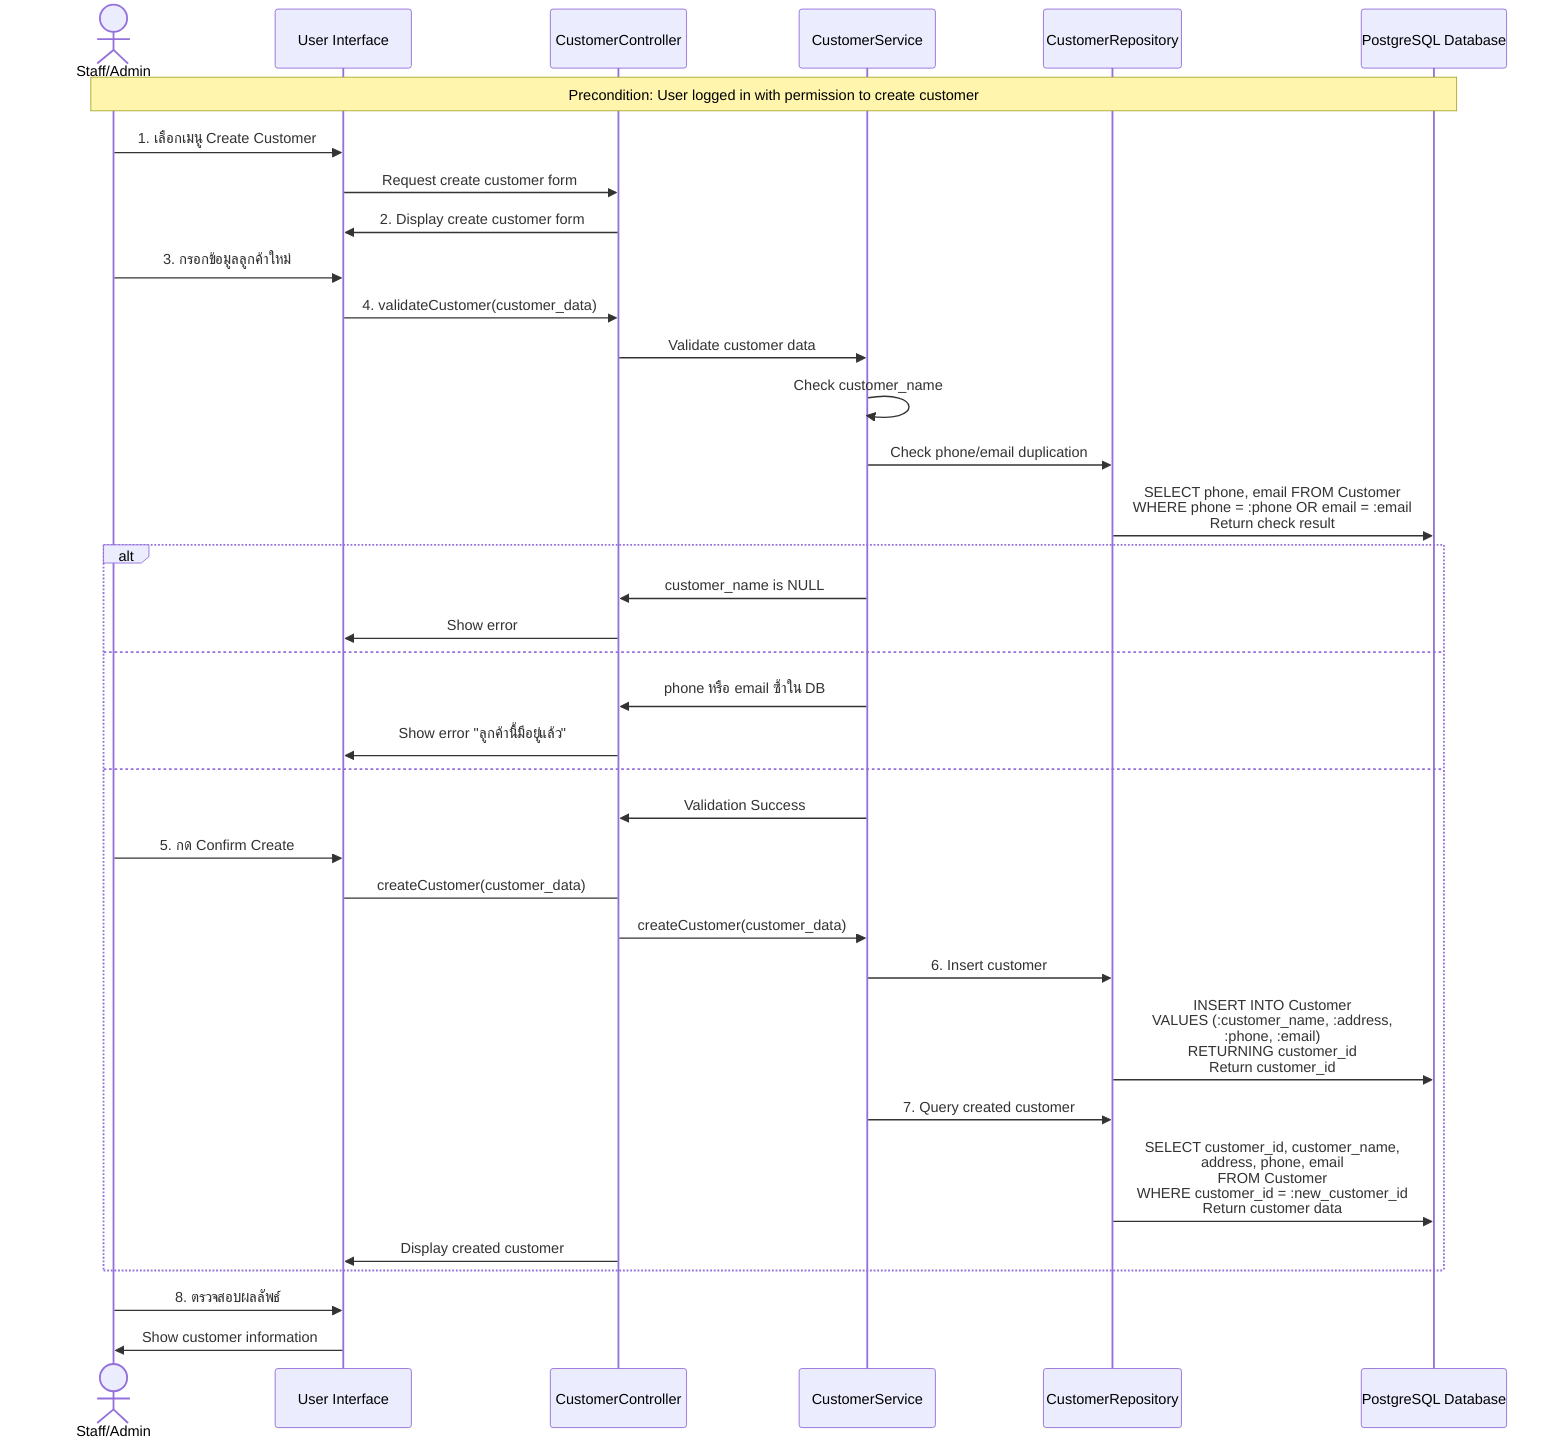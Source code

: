 sequenceDiagram
    actor User as Staff/Admin
    participant UI as User Interface
    participant Controller as CustomerController
    participant Service as CustomerService
    participant Repo as CustomerRepository
    participant DB as PostgreSQL Database

    Note over User,DB: Precondition: User logged in with permission to create customer

    User->>UI: 1. เลือกเมนู Create Customer
    UI->>Controller: Request create customer form
    Controller->>UI: 2. Display create customer form
    
    User->>UI: 3. กรอกข้อมูลลูกค้าใหม่
    UI->>Controller: 4. validateCustomer(customer_data)
    Controller->>Service: Validate customer data
    Service->>Service: Check customer_name
    Service->>Repo: Check phone/email duplication
    Repo->>DB: SELECT phone, email FROM Customer<br/>WHERE phone = :phone OR email = :email<br>Return check result

    
    alt 
        Service->>Controller: customer_name is NULL
        Controller->>UI: Show error
    else 
        Service->>Controller: phone หรือ email ซ้ำใน DB 
        Controller->>UI: Show error "ลูกค้านี้มีอยู่แล้ว"
    else 
        Service->>Controller: Validation Success
        User->>UI: 5. กด Confirm Create
        UI->Controller: createCustomer(customer_data)
        Controller->>Service: createCustomer(customer_data)
        Service->>Repo: 6. Insert customer
        Repo->>DB: INSERT INTO Customer<br/>VALUES (:customer_name, :address,<br/>:phone, :email)<br/>RETURNING customer_id<br>Return customer_id
       
        
        Service->>Repo: 7. Query created customer
        Repo->>DB: SELECT customer_id, customer_name,<br/>address, phone, email<br/>FROM Customer<br/>WHERE customer_id = :new_customer_id<br>Return customer data
     
        Controller->>UI: Display created customer
    end
    
    User->>UI: 8. ตรวจสอบผลลัพธ์
    UI->>User: Show customer information